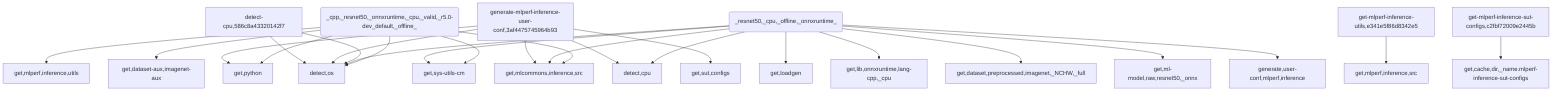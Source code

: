 graph TD
    app-mlperf-inference,d775cac873ee4231_(_cpp,_resnet50,_onnxruntime,_cpu,_valid,_r5.0-dev_default,_offline_) --> detect,os
    app-mlperf-inference,d775cac873ee4231_(_cpp,_resnet50,_onnxruntime,_cpu,_valid,_r5.0-dev_default,_offline_) --> get,sys-utils-cm
    app-mlperf-inference,d775cac873ee4231_(_cpp,_resnet50,_onnxruntime,_cpu,_valid,_r5.0-dev_default,_offline_) --> get,python
    app-mlperf-inference,d775cac873ee4231_(_cpp,_resnet50,_onnxruntime,_cpu,_valid,_r5.0-dev_default,_offline_) --> get,mlcommons,inference,src
    get-mlperf-inference-utils,e341e5f86d8342e5 --> get,mlperf,inference,src
    app-mlperf-inference,d775cac873ee4231_(_cpp,_resnet50,_onnxruntime,_cpu,_valid,_r5.0-dev_default,_offline_) --> get,mlperf,inference,utils
    app-mlperf-inference,d775cac873ee4231_(_cpp,_resnet50,_onnxruntime,_cpu,_valid,_r5.0-dev_default,_offline_) --> get,dataset-aux,imagenet-aux
    app-mlperf-inference-mlcommons-cpp,bf62405e6c7a44bf_(_resnet50,_cpu,_offline,_onnxruntime_) --> detect,os
    detect-cpu,586c8a43320142f7 --> detect,os
    app-mlperf-inference-mlcommons-cpp,bf62405e6c7a44bf_(_resnet50,_cpu,_offline,_onnxruntime_) --> detect,cpu
    app-mlperf-inference-mlcommons-cpp,bf62405e6c7a44bf_(_resnet50,_cpu,_offline,_onnxruntime_) --> get,sys-utils-cm
    app-mlperf-inference-mlcommons-cpp,bf62405e6c7a44bf_(_resnet50,_cpu,_offline,_onnxruntime_) --> get,loadgen
    app-mlperf-inference-mlcommons-cpp,bf62405e6c7a44bf_(_resnet50,_cpu,_offline,_onnxruntime_) --> get,mlcommons,inference,src
    app-mlperf-inference-mlcommons-cpp,bf62405e6c7a44bf_(_resnet50,_cpu,_offline,_onnxruntime_) --> get,lib,onnxruntime,lang-cpp,_cpu
    app-mlperf-inference-mlcommons-cpp,bf62405e6c7a44bf_(_resnet50,_cpu,_offline,_onnxruntime_) --> get,dataset,preprocessed,imagenet,_NCHW,_full
    app-mlperf-inference-mlcommons-cpp,bf62405e6c7a44bf_(_resnet50,_cpu,_offline,_onnxruntime_) --> get,ml-model,raw,resnet50,_onnx
    generate-mlperf-inference-user-conf,3af4475745964b93 --> detect,os
    detect-cpu,586c8a43320142f7 --> detect,os
    generate-mlperf-inference-user-conf,3af4475745964b93 --> detect,cpu
    generate-mlperf-inference-user-conf,3af4475745964b93 --> get,python
    generate-mlperf-inference-user-conf,3af4475745964b93 --> get,mlcommons,inference,src
    get-mlperf-inference-sut-configs,c2fbf72009e2445b --> get,cache,dir,_name.mlperf-inference-sut-configs
    generate-mlperf-inference-user-conf,3af4475745964b93 --> get,sut,configs
    app-mlperf-inference-mlcommons-cpp,bf62405e6c7a44bf_(_resnet50,_cpu,_offline,_onnxruntime_) --> generate,user-conf,mlperf,inference